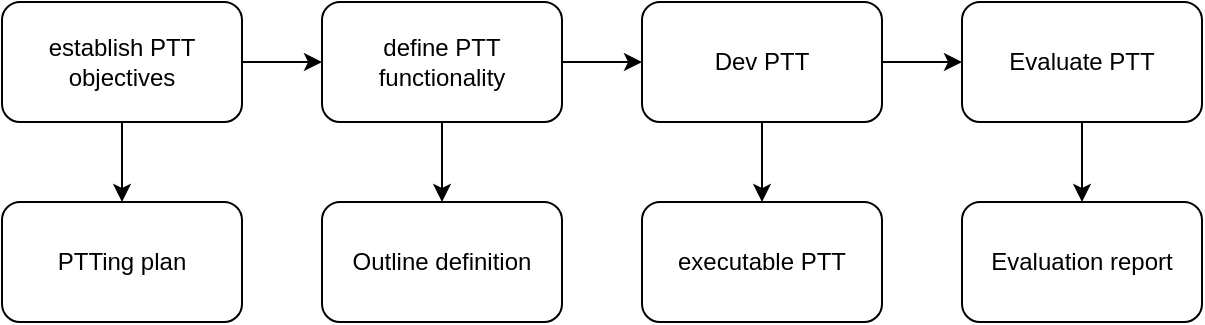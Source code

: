 <mxfile version="15.7.3" type="device"><diagram id="t3Ayf36rA7GM4gOcab1T" name="Page-1"><mxGraphModel dx="760" dy="597" grid="1" gridSize="10" guides="1" tooltips="1" connect="1" arrows="1" fold="1" page="1" pageScale="1" pageWidth="827" pageHeight="1169" math="0" shadow="0"><root><mxCell id="0"/><mxCell id="1" parent="0"/><mxCell id="aQx176b_UcP9i0H6M1wt-12" value="" style="edgeStyle=orthogonalEdgeStyle;rounded=0;orthogonalLoop=1;jettySize=auto;html=1;" edge="1" parent="1" source="aQx176b_UcP9i0H6M1wt-1" target="aQx176b_UcP9i0H6M1wt-8"><mxGeometry relative="1" as="geometry"/></mxCell><mxCell id="aQx176b_UcP9i0H6M1wt-1" value="Evaluate PTT" style="rounded=1;whiteSpace=wrap;html=1;" vertex="1" parent="1"><mxGeometry x="620" y="380" width="120" height="60" as="geometry"/></mxCell><mxCell id="aQx176b_UcP9i0H6M1wt-7" value="" style="edgeStyle=orthogonalEdgeStyle;rounded=0;orthogonalLoop=1;jettySize=auto;html=1;" edge="1" parent="1" source="aQx176b_UcP9i0H6M1wt-2" target="aQx176b_UcP9i0H6M1wt-1"><mxGeometry relative="1" as="geometry"/></mxCell><mxCell id="aQx176b_UcP9i0H6M1wt-13" value="" style="edgeStyle=orthogonalEdgeStyle;rounded=0;orthogonalLoop=1;jettySize=auto;html=1;" edge="1" parent="1" source="aQx176b_UcP9i0H6M1wt-2" target="aQx176b_UcP9i0H6M1wt-9"><mxGeometry relative="1" as="geometry"/></mxCell><mxCell id="aQx176b_UcP9i0H6M1wt-2" value="Dev PTT" style="rounded=1;whiteSpace=wrap;html=1;" vertex="1" parent="1"><mxGeometry x="460" y="380" width="120" height="60" as="geometry"/></mxCell><mxCell id="aQx176b_UcP9i0H6M1wt-6" value="" style="edgeStyle=orthogonalEdgeStyle;rounded=0;orthogonalLoop=1;jettySize=auto;html=1;" edge="1" parent="1" source="aQx176b_UcP9i0H6M1wt-3" target="aQx176b_UcP9i0H6M1wt-2"><mxGeometry relative="1" as="geometry"/></mxCell><mxCell id="aQx176b_UcP9i0H6M1wt-14" value="" style="edgeStyle=orthogonalEdgeStyle;rounded=0;orthogonalLoop=1;jettySize=auto;html=1;" edge="1" parent="1" source="aQx176b_UcP9i0H6M1wt-3" target="aQx176b_UcP9i0H6M1wt-10"><mxGeometry relative="1" as="geometry"/></mxCell><mxCell id="aQx176b_UcP9i0H6M1wt-3" value="define PTT functionality" style="rounded=1;whiteSpace=wrap;html=1;" vertex="1" parent="1"><mxGeometry x="300" y="380" width="120" height="60" as="geometry"/></mxCell><mxCell id="aQx176b_UcP9i0H6M1wt-5" value="" style="edgeStyle=orthogonalEdgeStyle;rounded=0;orthogonalLoop=1;jettySize=auto;html=1;" edge="1" parent="1" source="aQx176b_UcP9i0H6M1wt-4" target="aQx176b_UcP9i0H6M1wt-3"><mxGeometry relative="1" as="geometry"/></mxCell><mxCell id="aQx176b_UcP9i0H6M1wt-15" value="" style="edgeStyle=orthogonalEdgeStyle;rounded=0;orthogonalLoop=1;jettySize=auto;html=1;" edge="1" parent="1" source="aQx176b_UcP9i0H6M1wt-4" target="aQx176b_UcP9i0H6M1wt-11"><mxGeometry relative="1" as="geometry"/></mxCell><mxCell id="aQx176b_UcP9i0H6M1wt-4" value="establish PTT objectives" style="rounded=1;whiteSpace=wrap;html=1;" vertex="1" parent="1"><mxGeometry x="140" y="380" width="120" height="60" as="geometry"/></mxCell><mxCell id="aQx176b_UcP9i0H6M1wt-8" value="Evaluation report" style="rounded=1;whiteSpace=wrap;html=1;" vertex="1" parent="1"><mxGeometry x="620" y="480" width="120" height="60" as="geometry"/></mxCell><mxCell id="aQx176b_UcP9i0H6M1wt-9" value="executable PTT" style="rounded=1;whiteSpace=wrap;html=1;" vertex="1" parent="1"><mxGeometry x="460" y="480" width="120" height="60" as="geometry"/></mxCell><mxCell id="aQx176b_UcP9i0H6M1wt-10" value="Outline definition" style="rounded=1;whiteSpace=wrap;html=1;" vertex="1" parent="1"><mxGeometry x="300" y="480" width="120" height="60" as="geometry"/></mxCell><mxCell id="aQx176b_UcP9i0H6M1wt-11" value="PTTing plan" style="rounded=1;whiteSpace=wrap;html=1;" vertex="1" parent="1"><mxGeometry x="140" y="480" width="120" height="60" as="geometry"/></mxCell></root></mxGraphModel></diagram></mxfile>
